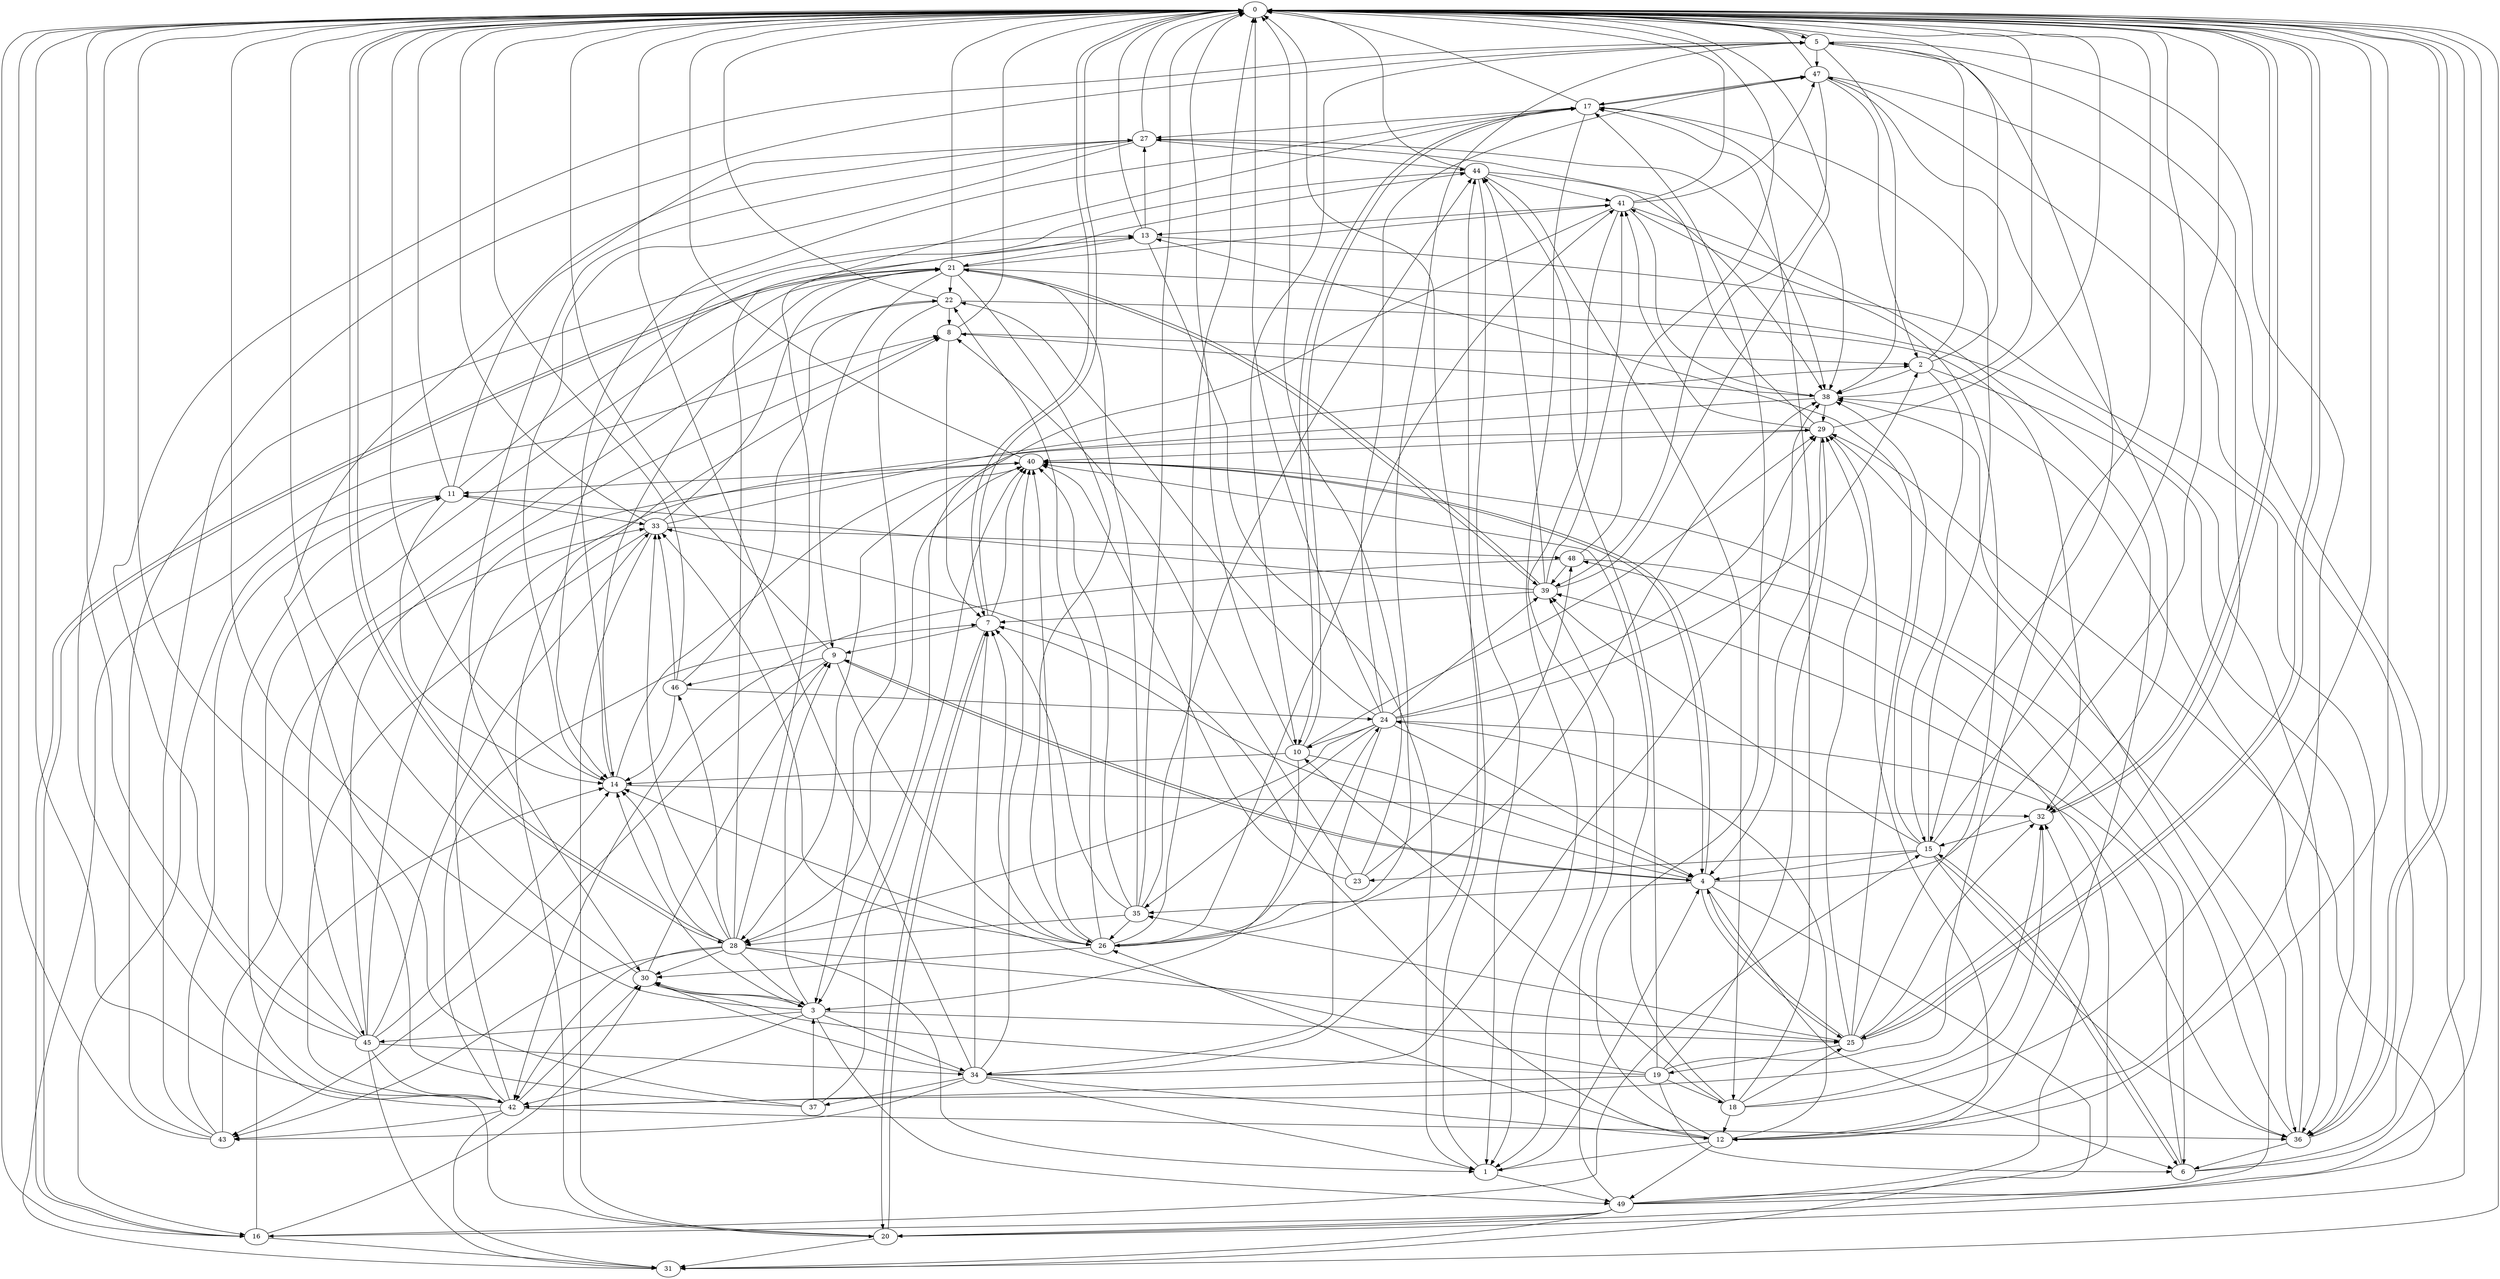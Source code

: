strict digraph "" {
	0	 [component_delay=3];
	5	 [component_delay=3];
	0 -> 5	 [wire_delay=1];
	7	 [component_delay=3];
	0 -> 7	 [wire_delay=1];
	25	 [component_delay=3];
	0 -> 25	 [wire_delay=1];
	28	 [component_delay=3];
	0 -> 28	 [wire_delay=1];
	32	 [component_delay=3];
	0 -> 32	 [wire_delay=1];
	36	 [component_delay=3];
	0 -> 36	 [wire_delay=1];
	1	 [component_delay=3];
	1 -> 0	 [wire_delay=1];
	4	 [component_delay=3];
	1 -> 4	 [wire_delay=1];
	49	 [component_delay=3];
	1 -> 49	 [wire_delay=1];
	2	 [component_delay=3];
	2 -> 0	 [wire_delay=1];
	2 -> 5	 [wire_delay=1];
	15	 [component_delay=3];
	2 -> 15	 [wire_delay=1];
	2 -> 36	 [wire_delay=1];
	38	 [component_delay=3];
	2 -> 38	 [wire_delay=1];
	3	 [component_delay=3];
	3 -> 0	 [wire_delay=1];
	9	 [component_delay=3];
	3 -> 9	 [wire_delay=1];
	14	 [component_delay=3];
	3 -> 14	 [wire_delay=1];
	3 -> 25	 [wire_delay=1];
	30	 [component_delay=3];
	3 -> 30	 [wire_delay=1];
	34	 [component_delay=3];
	3 -> 34	 [wire_delay=1];
	42	 [component_delay=3];
	3 -> 42	 [wire_delay=1];
	45	 [component_delay=3];
	3 -> 45	 [wire_delay=1];
	3 -> 49	 [wire_delay=1];
	4 -> 0	 [wire_delay=1];
	6	 [component_delay=3];
	4 -> 6	 [wire_delay=1];
	4 -> 7	 [wire_delay=1];
	4 -> 9	 [wire_delay=1];
	4 -> 25	 [wire_delay=1];
	31	 [component_delay=3];
	4 -> 31	 [wire_delay=1];
	35	 [component_delay=3];
	4 -> 35	 [wire_delay=1];
	40	 [component_delay=3];
	4 -> 40	 [wire_delay=1];
	5 -> 0	 [wire_delay=1];
	10	 [component_delay=3];
	5 -> 10	 [wire_delay=1];
	12	 [component_delay=3];
	5 -> 12	 [wire_delay=1];
	5 -> 15	 [wire_delay=1];
	5 -> 25	 [wire_delay=1];
	26	 [component_delay=3];
	5 -> 26	 [wire_delay=1];
	5 -> 38	 [wire_delay=1];
	47	 [component_delay=3];
	5 -> 47	 [wire_delay=1];
	6 -> 0	 [wire_delay=1];
	6 -> 15	 [wire_delay=1];
	39	 [component_delay=3];
	6 -> 39	 [wire_delay=1];
	6 -> 47	 [wire_delay=1];
	7 -> 0	 [wire_delay=1];
	7 -> 9	 [wire_delay=1];
	20	 [component_delay=3];
	7 -> 20	 [wire_delay=1];
	7 -> 40	 [wire_delay=1];
	8	 [component_delay=3];
	8 -> 0	 [wire_delay=1];
	8 -> 2	 [wire_delay=1];
	8 -> 7	 [wire_delay=1];
	9 -> 0	 [wire_delay=1];
	9 -> 4	 [wire_delay=1];
	9 -> 26	 [wire_delay=1];
	43	 [component_delay=3];
	9 -> 43	 [wire_delay=1];
	46	 [component_delay=3];
	9 -> 46	 [wire_delay=1];
	10 -> 0	 [wire_delay=1];
	10 -> 3	 [wire_delay=1];
	10 -> 4	 [wire_delay=1];
	10 -> 14	 [wire_delay=1];
	17	 [component_delay=3];
	10 -> 17	 [wire_delay=1];
	29	 [component_delay=3];
	10 -> 29	 [wire_delay=1];
	11	 [component_delay=3];
	11 -> 0	 [wire_delay=1];
	13	 [component_delay=3];
	11 -> 13	 [wire_delay=1];
	11 -> 14	 [wire_delay=1];
	16	 [component_delay=3];
	11 -> 16	 [wire_delay=1];
	27	 [component_delay=3];
	11 -> 27	 [wire_delay=1];
	33	 [component_delay=3];
	11 -> 33	 [wire_delay=1];
	12 -> 0	 [wire_delay=1];
	12 -> 1	 [wire_delay=1];
	12 -> 17	 [wire_delay=1];
	24	 [component_delay=3];
	12 -> 24	 [wire_delay=1];
	12 -> 26	 [wire_delay=1];
	12 -> 29	 [wire_delay=1];
	12 -> 33	 [wire_delay=1];
	12 -> 49	 [wire_delay=1];
	13 -> 0	 [wire_delay=1];
	13 -> 1	 [wire_delay=1];
	21	 [component_delay=3];
	13 -> 21	 [wire_delay=1];
	13 -> 27	 [wire_delay=1];
	13 -> 36	 [wire_delay=1];
	14 -> 0	 [wire_delay=1];
	14 -> 17	 [wire_delay=1];
	14 -> 32	 [wire_delay=1];
	14 -> 40	 [wire_delay=1];
	15 -> 0	 [wire_delay=1];
	15 -> 4	 [wire_delay=1];
	15 -> 6	 [wire_delay=1];
	15 -> 17	 [wire_delay=1];
	23	 [component_delay=3];
	15 -> 23	 [wire_delay=1];
	15 -> 36	 [wire_delay=1];
	15 -> 38	 [wire_delay=1];
	15 -> 39	 [wire_delay=1];
	16 -> 0	 [wire_delay=1];
	16 -> 14	 [wire_delay=1];
	16 -> 15	 [wire_delay=1];
	16 -> 21	 [wire_delay=1];
	16 -> 30	 [wire_delay=1];
	16 -> 31	 [wire_delay=1];
	17 -> 0	 [wire_delay=1];
	17 -> 1	 [wire_delay=1];
	17 -> 10	 [wire_delay=1];
	17 -> 27	 [wire_delay=1];
	17 -> 38	 [wire_delay=1];
	17 -> 47	 [wire_delay=1];
	18	 [component_delay=3];
	18 -> 0	 [wire_delay=1];
	18 -> 10	 [wire_delay=1];
	18 -> 12	 [wire_delay=1];
	18 -> 17	 [wire_delay=1];
	18 -> 25	 [wire_delay=1];
	18 -> 32	 [wire_delay=1];
	18 -> 40	 [wire_delay=1];
	19	 [component_delay=3];
	19 -> 0	 [wire_delay=1];
	19 -> 6	 [wire_delay=1];
	19 -> 14	 [wire_delay=1];
	19 -> 18	 [wire_delay=1];
	19 -> 29	 [wire_delay=1];
	19 -> 30	 [wire_delay=1];
	19 -> 42	 [wire_delay=1];
	44	 [component_delay=3];
	19 -> 44	 [wire_delay=1];
	20 -> 0	 [wire_delay=1];
	20 -> 7	 [wire_delay=1];
	20 -> 8	 [wire_delay=1];
	20 -> 29	 [wire_delay=1];
	20 -> 31	 [wire_delay=1];
	21 -> 0	 [wire_delay=1];
	21 -> 9	 [wire_delay=1];
	21 -> 14	 [wire_delay=1];
	21 -> 16	 [wire_delay=1];
	22	 [component_delay=3];
	21 -> 22	 [wire_delay=1];
	21 -> 26	 [wire_delay=1];
	21 -> 36	 [wire_delay=1];
	21 -> 39	 [wire_delay=1];
	41	 [component_delay=3];
	21 -> 41	 [wire_delay=1];
	22 -> 0	 [wire_delay=1];
	22 -> 3	 [wire_delay=1];
	22 -> 8	 [wire_delay=1];
	22 -> 32	 [wire_delay=1];
	22 -> 45	 [wire_delay=1];
	23 -> 0	 [wire_delay=1];
	23 -> 8	 [wire_delay=1];
	23 -> 40	 [wire_delay=1];
	48	 [component_delay=3];
	23 -> 48	 [wire_delay=1];
	24 -> 0	 [wire_delay=1];
	24 -> 2	 [wire_delay=1];
	24 -> 4	 [wire_delay=1];
	24 -> 10	 [wire_delay=1];
	24 -> 22	 [wire_delay=1];
	24 -> 28	 [wire_delay=1];
	24 -> 29	 [wire_delay=1];
	24 -> 34	 [wire_delay=1];
	24 -> 35	 [wire_delay=1];
	24 -> 36	 [wire_delay=1];
	24 -> 39	 [wire_delay=1];
	24 -> 47	 [wire_delay=1];
	25 -> 0	 [wire_delay=1];
	25 -> 4	 [wire_delay=1];
	25 -> 13	 [wire_delay=1];
	25 -> 19	 [wire_delay=1];
	25 -> 29	 [wire_delay=1];
	25 -> 32	 [wire_delay=1];
	25 -> 35	 [wire_delay=1];
	25 -> 41	 [wire_delay=1];
	26 -> 0	 [wire_delay=1];
	26 -> 7	 [wire_delay=1];
	26 -> 22	 [wire_delay=1];
	26 -> 24	 [wire_delay=1];
	26 -> 30	 [wire_delay=1];
	26 -> 33	 [wire_delay=1];
	26 -> 38	 [wire_delay=1];
	26 -> 40	 [wire_delay=1];
	26 -> 41	 [wire_delay=1];
	27 -> 0	 [wire_delay=1];
	27 -> 14	 [wire_delay=1];
	27 -> 30	 [wire_delay=1];
	27 -> 38	 [wire_delay=1];
	27 -> 44	 [wire_delay=1];
	28 -> 0	 [wire_delay=1];
	28 -> 1	 [wire_delay=1];
	28 -> 3	 [wire_delay=1];
	28 -> 14	 [wire_delay=1];
	28 -> 17	 [wire_delay=1];
	28 -> 25	 [wire_delay=1];
	28 -> 30	 [wire_delay=1];
	28 -> 33	 [wire_delay=1];
	28 -> 42	 [wire_delay=1];
	28 -> 43	 [wire_delay=1];
	28 -> 44	 [wire_delay=1];
	28 -> 46	 [wire_delay=1];
	29 -> 0	 [wire_delay=1];
	29 -> 4	 [wire_delay=1];
	29 -> 27	 [wire_delay=1];
	29 -> 36	 [wire_delay=1];
	29 -> 40	 [wire_delay=1];
	29 -> 41	 [wire_delay=1];
	30 -> 0	 [wire_delay=1];
	30 -> 3	 [wire_delay=1];
	30 -> 9	 [wire_delay=1];
	31 -> 0	 [wire_delay=1];
	31 -> 8	 [wire_delay=1];
	32 -> 0	 [wire_delay=1];
	32 -> 15	 [wire_delay=1];
	33 -> 0	 [wire_delay=1];
	33 -> 2	 [wire_delay=1];
	33 -> 20	 [wire_delay=1];
	33 -> 21	 [wire_delay=1];
	33 -> 42	 [wire_delay=1];
	33 -> 48	 [wire_delay=1];
	34 -> 0	 [wire_delay=1];
	34 -> 1	 [wire_delay=1];
	34 -> 7	 [wire_delay=1];
	34 -> 12	 [wire_delay=1];
	34 -> 30	 [wire_delay=1];
	37	 [component_delay=3];
	34 -> 37	 [wire_delay=1];
	34 -> 38	 [wire_delay=1];
	34 -> 40	 [wire_delay=1];
	34 -> 43	 [wire_delay=1];
	34 -> 44	 [wire_delay=1];
	35 -> 0	 [wire_delay=1];
	35 -> 7	 [wire_delay=1];
	35 -> 21	 [wire_delay=1];
	35 -> 26	 [wire_delay=1];
	35 -> 28	 [wire_delay=1];
	35 -> 40	 [wire_delay=1];
	35 -> 44	 [wire_delay=1];
	36 -> 0	 [wire_delay=1];
	36 -> 6	 [wire_delay=1];
	36 -> 38	 [wire_delay=1];
	36 -> 40	 [wire_delay=1];
	37 -> 0	 [wire_delay=1];
	37 -> 3	 [wire_delay=1];
	37 -> 27	 [wire_delay=1];
	37 -> 40	 [wire_delay=1];
	38 -> 0	 [wire_delay=1];
	38 -> 8	 [wire_delay=1];
	38 -> 28	 [wire_delay=1];
	38 -> 29	 [wire_delay=1];
	39 -> 0	 [wire_delay=1];
	39 -> 7	 [wire_delay=1];
	39 -> 11	 [wire_delay=1];
	39 -> 21	 [wire_delay=1];
	39 -> 41	 [wire_delay=1];
	39 -> 44	 [wire_delay=1];
	40 -> 0	 [wire_delay=1];
	40 -> 4	 [wire_delay=1];
	40 -> 11	 [wire_delay=1];
	40 -> 28	 [wire_delay=1];
	41 -> 0	 [wire_delay=1];
	41 -> 1	 [wire_delay=1];
	41 -> 3	 [wire_delay=1];
	41 -> 12	 [wire_delay=1];
	41 -> 13	 [wire_delay=1];
	41 -> 38	 [wire_delay=1];
	41 -> 47	 [wire_delay=1];
	42 -> 0	 [wire_delay=1];
	42 -> 7	 [wire_delay=1];
	42 -> 11	 [wire_delay=1];
	42 -> 29	 [wire_delay=1];
	42 -> 30	 [wire_delay=1];
	42 -> 31	 [wire_delay=1];
	42 -> 32	 [wire_delay=1];
	42 -> 36	 [wire_delay=1];
	42 -> 43	 [wire_delay=1];
	43 -> 0	 [wire_delay=1];
	43 -> 5	 [wire_delay=1];
	43 -> 11	 [wire_delay=1];
	43 -> 13	 [wire_delay=1];
	43 -> 33	 [wire_delay=1];
	44 -> 0	 [wire_delay=1];
	44 -> 1	 [wire_delay=1];
	44 -> 14	 [wire_delay=1];
	44 -> 18	 [wire_delay=1];
	44 -> 38	 [wire_delay=1];
	44 -> 41	 [wire_delay=1];
	45 -> 0	 [wire_delay=1];
	45 -> 5	 [wire_delay=1];
	45 -> 8	 [wire_delay=1];
	45 -> 14	 [wire_delay=1];
	45 -> 21	 [wire_delay=1];
	45 -> 31	 [wire_delay=1];
	45 -> 33	 [wire_delay=1];
	45 -> 34	 [wire_delay=1];
	45 -> 40	 [wire_delay=1];
	45 -> 42	 [wire_delay=1];
	46 -> 0	 [wire_delay=1];
	46 -> 14	 [wire_delay=1];
	46 -> 22	 [wire_delay=1];
	46 -> 24	 [wire_delay=1];
	46 -> 33	 [wire_delay=1];
	47 -> 0	 [wire_delay=1];
	47 -> 2	 [wire_delay=1];
	47 -> 17	 [wire_delay=1];
	47 -> 20	 [wire_delay=1];
	47 -> 32	 [wire_delay=1];
	47 -> 39	 [wire_delay=1];
	48 -> 0	 [wire_delay=1];
	48 -> 6	 [wire_delay=1];
	48 -> 39	 [wire_delay=1];
	48 -> 42	 [wire_delay=1];
	49 -> 0	 [wire_delay=1];
	49 -> 16	 [wire_delay=1];
	49 -> 20	 [wire_delay=1];
	49 -> 31	 [wire_delay=1];
	49 -> 32	 [wire_delay=1];
	49 -> 38	 [wire_delay=1];
	49 -> 39	 [wire_delay=1];
	49 -> 48	 [wire_delay=1];
}
